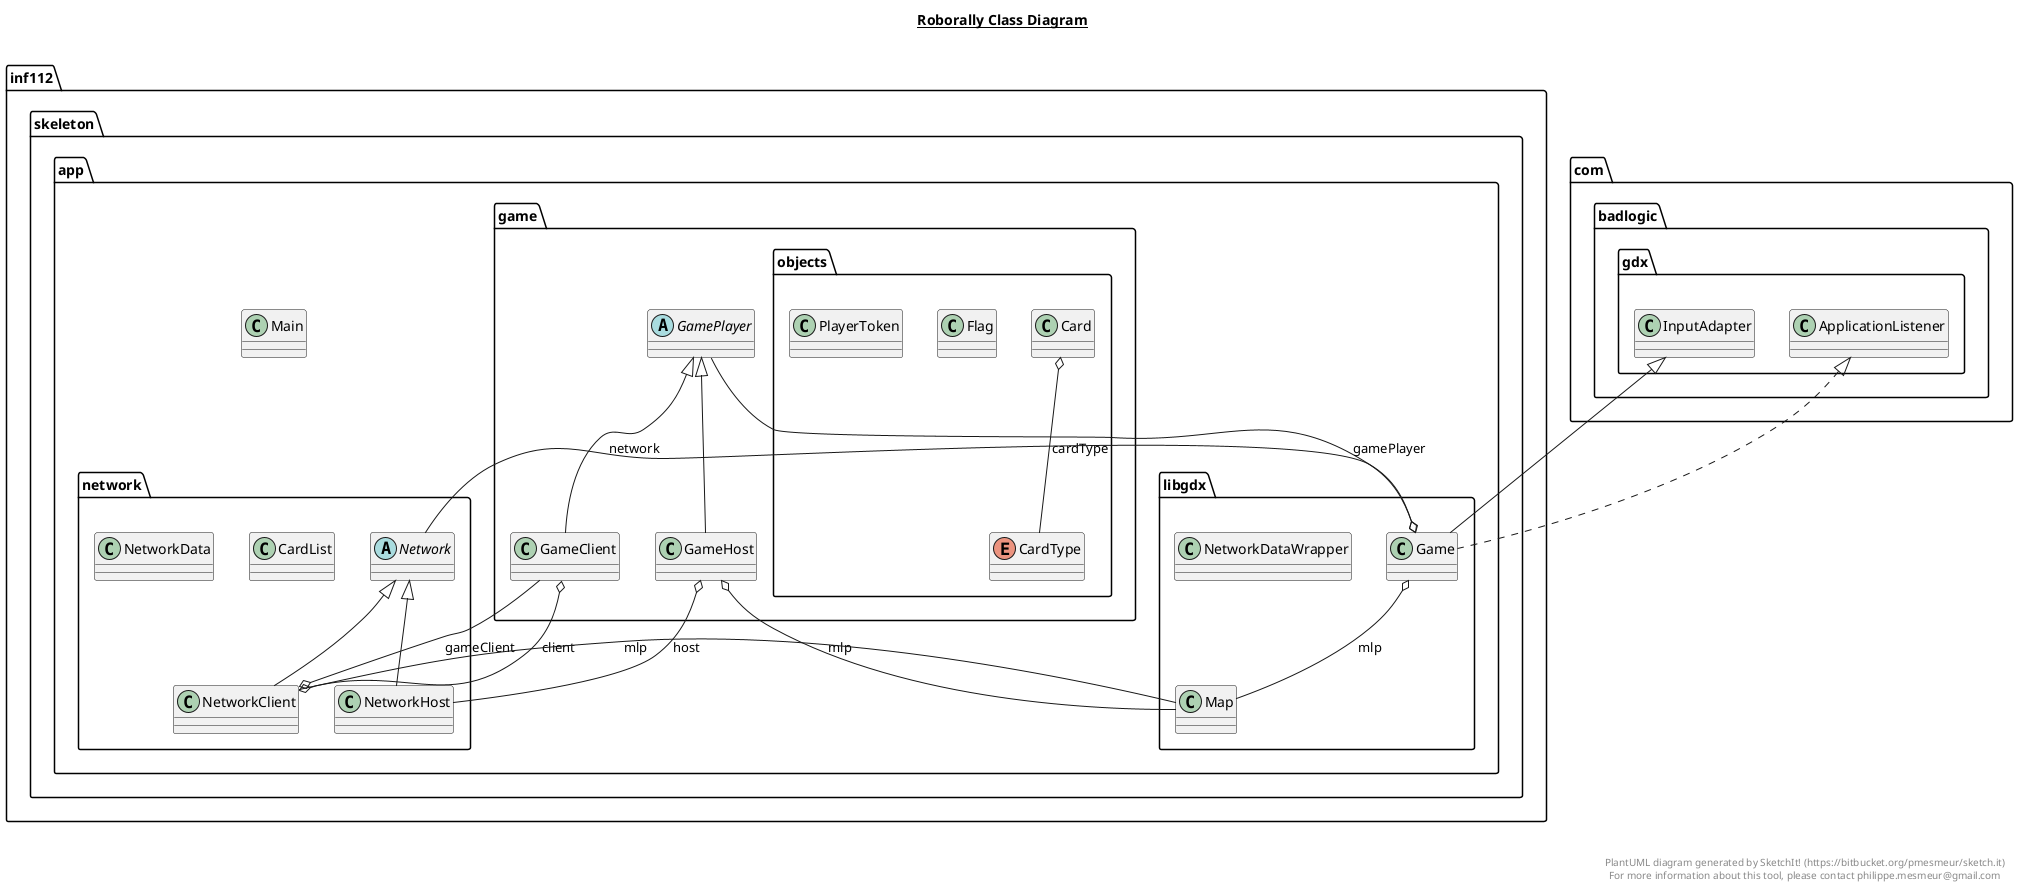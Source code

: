 @startuml

title __Roborally Class Diagram__\n

  namespace inf112.skeleton.app {
    class inf112.skeleton.app.Main {
    }
  }
  

  namespace inf112.skeleton.app {
    namespace game {
      class inf112.skeleton.app.game.GameClient {
      }
    }
  }
  

  namespace inf112.skeleton.app {
    namespace game {
      class inf112.skeleton.app.game.GameHost {
      }
    }
  }
  

  namespace inf112.skeleton.app {
    namespace game {
      abstract class inf112.skeleton.app.game.GamePlayer {
      }
    }
  }
  

  namespace inf112.skeleton.app {
    namespace game {
      namespace objects {
        class inf112.skeleton.app.game.objects.Card {
        }
      }
    }
  }
  

  namespace inf112.skeleton.app {
    namespace game {
      namespace objects {
        enum CardType {
        }
      }
    }
  }
  

  namespace inf112.skeleton.app {
    namespace game {
      namespace objects {
        class inf112.skeleton.app.game.objects.Flag {
        }
      }
    }
  }
  

  namespace inf112.skeleton.app {
    namespace game {
      namespace objects {
        class inf112.skeleton.app.game.objects.PlayerToken {
        }
      }
    }
  }
  

  namespace inf112.skeleton.app {
    namespace libgdx {
      class inf112.skeleton.app.libgdx.Game {
      }
    }
  }
  

  namespace inf112.skeleton.app {
    namespace libgdx {
      class inf112.skeleton.app.libgdx.Map {
      }
    }
  }
  

  namespace inf112.skeleton.app {
    namespace libgdx {
      class inf112.skeleton.app.libgdx.NetworkDataWrapper {
      }
    }
  }
  

  namespace inf112.skeleton.app {
    namespace network {
      class inf112.skeleton.app.network.CardList {
      }
    }
  }
  

  namespace inf112.skeleton.app {
    namespace network {
      abstract class inf112.skeleton.app.network.Network {
      }
    }
  }
  

  namespace inf112.skeleton.app {
    namespace network {
      class inf112.skeleton.app.network.NetworkClient {
      }
    }
  }
  

  namespace inf112.skeleton.app {
    namespace network {
      class inf112.skeleton.app.network.NetworkData {
      }
    }
  }
  

  namespace inf112.skeleton.app {
    namespace network {
      class inf112.skeleton.app.network.NetworkHost {
      }
    }
  }
  

  inf112.skeleton.app.game.GameClient -up-|> inf112.skeleton.app.game.GamePlayer
  inf112.skeleton.app.game.GameClient o-- inf112.skeleton.app.network.NetworkClient : client
  inf112.skeleton.app.game.GameHost -up-|> inf112.skeleton.app.game.GamePlayer
  inf112.skeleton.app.game.GameHost o-- inf112.skeleton.app.network.NetworkHost : host
  inf112.skeleton.app.game.GameHost o-- inf112.skeleton.app.libgdx.Map : mlp
  inf112.skeleton.app.game.GamePlayer o-- inf112.skeleton.app.game.GamePlayer.PLAYERSTATE : state
  inf112.skeleton.app.game.objects.Card o-- inf112.skeleton.app.game.objects.CardType : cardType
  inf112.skeleton.app.game.objects.PlayerToken o-- inf112.skeleton.app.game.objects.PlayerToken.CHARACTER_STATES : charState
  inf112.skeleton.app.game.objects.PlayerToken o-- inf112.skeleton.app.game.objects.PlayerToken.Direction : playerDirection
  inf112.skeleton.app.libgdx.Game .up.|> com.badlogic.gdx.ApplicationListener
  inf112.skeleton.app.libgdx.Game -up-|> com.badlogic.gdx.InputAdapter
  inf112.skeleton.app.libgdx.Game o-- inf112.skeleton.app.game.GamePlayer : gamePlayer
  inf112.skeleton.app.libgdx.Game o-- inf112.skeleton.app.libgdx.Map : mlp
  inf112.skeleton.app.libgdx.Game o-- inf112.skeleton.app.network.Network : network
  inf112.skeleton.app.network.NetworkClient -up-|> inf112.skeleton.app.network.Network
  inf112.skeleton.app.network.NetworkClient o-- inf112.skeleton.app.game.GameClient : gameClient
  inf112.skeleton.app.network.NetworkClient o-- inf112.skeleton.app.libgdx.Map : mlp
  inf112.skeleton.app.network.NetworkHost -up-|> inf112.skeleton.app.network.Network


right footer


PlantUML diagram generated by SketchIt! (https://bitbucket.org/pmesmeur/sketch.it)
For more information about this tool, please contact philippe.mesmeur@gmail.com
endfooter

@enduml
